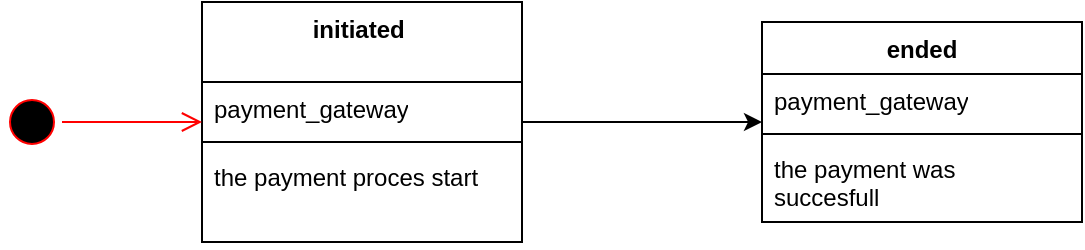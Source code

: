 <mxfile version="24.1.0" type="device">
  <diagram id="PQn-5Fw6K4jAPKaVSkoZ" name="Página-1">
    <mxGraphModel dx="864" dy="508" grid="1" gridSize="10" guides="1" tooltips="1" connect="1" arrows="1" fold="1" page="1" pageScale="1" pageWidth="827" pageHeight="1169" math="0" shadow="0">
      <root>
        <mxCell id="0" />
        <mxCell id="1" parent="0" />
        <mxCell id="2B88kZ_RZcYbCxnPiZeE-5" value="ended" style="swimlane;fontStyle=1;align=center;verticalAlign=top;childLayout=stackLayout;horizontal=1;startSize=26;horizontalStack=0;resizeParent=1;resizeParentMax=0;resizeLast=0;collapsible=1;marginBottom=0;whiteSpace=wrap;html=1;" parent="1" vertex="1">
          <mxGeometry x="440" y="30" width="160" height="100" as="geometry" />
        </mxCell>
        <mxCell id="2B88kZ_RZcYbCxnPiZeE-6" value="payment_gateway" style="text;strokeColor=none;fillColor=none;align=left;verticalAlign=top;spacingLeft=4;spacingRight=4;overflow=hidden;rotatable=0;points=[[0,0.5],[1,0.5]];portConstraint=eastwest;whiteSpace=wrap;html=1;" parent="2B88kZ_RZcYbCxnPiZeE-5" vertex="1">
          <mxGeometry y="26" width="160" height="26" as="geometry" />
        </mxCell>
        <mxCell id="2B88kZ_RZcYbCxnPiZeE-7" value="" style="line;strokeWidth=1;fillColor=none;align=left;verticalAlign=middle;spacingTop=-1;spacingLeft=3;spacingRight=3;rotatable=0;labelPosition=right;points=[];portConstraint=eastwest;strokeColor=inherit;" parent="2B88kZ_RZcYbCxnPiZeE-5" vertex="1">
          <mxGeometry y="52" width="160" height="8" as="geometry" />
        </mxCell>
        <mxCell id="2B88kZ_RZcYbCxnPiZeE-8" value="the payment was succesfull&amp;nbsp;" style="text;strokeColor=none;fillColor=none;align=left;verticalAlign=top;spacingLeft=4;spacingRight=4;overflow=hidden;rotatable=0;points=[[0,0.5],[1,0.5]];portConstraint=eastwest;whiteSpace=wrap;html=1;" parent="2B88kZ_RZcYbCxnPiZeE-5" vertex="1">
          <mxGeometry y="60" width="160" height="40" as="geometry" />
        </mxCell>
        <mxCell id="2B88kZ_RZcYbCxnPiZeE-16" style="edgeStyle=orthogonalEdgeStyle;rounded=0;orthogonalLoop=1;jettySize=auto;html=1;" parent="1" source="2B88kZ_RZcYbCxnPiZeE-9" target="2B88kZ_RZcYbCxnPiZeE-5" edge="1">
          <mxGeometry relative="1" as="geometry">
            <mxPoint x="350" y="80" as="targetPoint" />
          </mxGeometry>
        </mxCell>
        <mxCell id="2B88kZ_RZcYbCxnPiZeE-9" value="initiated&amp;nbsp;" style="swimlane;fontStyle=1;align=center;verticalAlign=top;childLayout=stackLayout;horizontal=1;startSize=40;horizontalStack=0;resizeParent=1;resizeParentMax=0;resizeLast=0;collapsible=1;marginBottom=0;whiteSpace=wrap;html=1;" parent="1" vertex="1">
          <mxGeometry x="160" y="20" width="160" height="120" as="geometry" />
        </mxCell>
        <mxCell id="2B88kZ_RZcYbCxnPiZeE-10" value="payment_gateway" style="text;strokeColor=none;fillColor=none;align=left;verticalAlign=top;spacingLeft=4;spacingRight=4;overflow=hidden;rotatable=0;points=[[0,0.5],[1,0.5]];portConstraint=eastwest;whiteSpace=wrap;html=1;" parent="2B88kZ_RZcYbCxnPiZeE-9" vertex="1">
          <mxGeometry y="40" width="160" height="26" as="geometry" />
        </mxCell>
        <mxCell id="2B88kZ_RZcYbCxnPiZeE-11" value="" style="line;strokeWidth=1;fillColor=none;align=left;verticalAlign=middle;spacingTop=-1;spacingLeft=3;spacingRight=3;rotatable=0;labelPosition=right;points=[];portConstraint=eastwest;strokeColor=inherit;" parent="2B88kZ_RZcYbCxnPiZeE-9" vertex="1">
          <mxGeometry y="66" width="160" height="8" as="geometry" />
        </mxCell>
        <mxCell id="2B88kZ_RZcYbCxnPiZeE-12" value="the payment proces start&amp;nbsp;" style="text;strokeColor=none;fillColor=none;align=left;verticalAlign=top;spacingLeft=4;spacingRight=4;overflow=hidden;rotatable=0;points=[[0,0.5],[1,0.5]];portConstraint=eastwest;whiteSpace=wrap;html=1;" parent="2B88kZ_RZcYbCxnPiZeE-9" vertex="1">
          <mxGeometry y="74" width="160" height="46" as="geometry" />
        </mxCell>
        <mxCell id="2B88kZ_RZcYbCxnPiZeE-18" value="" style="ellipse;html=1;shape=startState;fillColor=#000000;strokeColor=#ff0000;" parent="1" vertex="1">
          <mxGeometry x="60" y="65" width="30" height="30" as="geometry" />
        </mxCell>
        <mxCell id="2B88kZ_RZcYbCxnPiZeE-19" value="" style="edgeStyle=orthogonalEdgeStyle;html=1;verticalAlign=bottom;endArrow=open;endSize=8;strokeColor=#ff0000;rounded=0;" parent="1" source="2B88kZ_RZcYbCxnPiZeE-18" target="2B88kZ_RZcYbCxnPiZeE-9" edge="1">
          <mxGeometry relative="1" as="geometry">
            <mxPoint x="165" y="120" as="targetPoint" />
          </mxGeometry>
        </mxCell>
      </root>
    </mxGraphModel>
  </diagram>
</mxfile>
